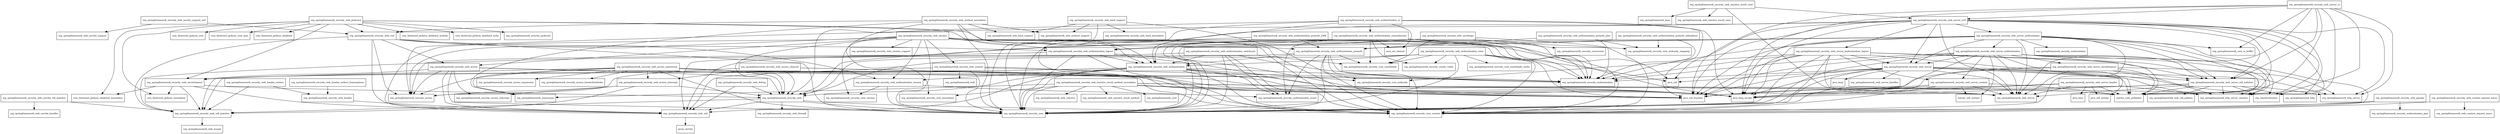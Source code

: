 digraph spring_security_web_5_1_0_M1_package_dependencies {
  node [shape = box, fontsize=10.0];
  org_springframework_security_web -> org_springframework_security_core;
  org_springframework_security_web -> org_springframework_security_core_context;
  org_springframework_security_web -> org_springframework_security_web_firewall;
  org_springframework_security_web -> org_springframework_security_web_util;
  org_springframework_security_web -> org_springframework_security_web_util_matcher;
  org_springframework_security_web_access -> org_springframework_security_access;
  org_springframework_security_web_access -> org_springframework_security_access_intercept;
  org_springframework_security_web_access -> org_springframework_security_authentication;
  org_springframework_security_web_access -> org_springframework_security_core;
  org_springframework_security_web_access -> org_springframework_security_core_context;
  org_springframework_security_web_access -> org_springframework_security_web;
  org_springframework_security_web_access -> org_springframework_security_web_savedrequest;
  org_springframework_security_web_access -> org_springframework_security_web_util;
  org_springframework_security_web_access_channel -> java_lang_invoke;
  org_springframework_security_web_access_channel -> java_util_function;
  org_springframework_security_web_access_channel -> org_springframework_security_access;
  org_springframework_security_web_access_channel -> org_springframework_security_web;
  org_springframework_security_web_access_channel -> org_springframework_security_web_access_intercept;
  org_springframework_security_web_access_expression -> java_lang_invoke;
  org_springframework_security_web_access_expression -> java_util_function;
  org_springframework_security_web_access_expression -> org_springframework_expression;
  org_springframework_security_web_access_expression -> org_springframework_security_access;
  org_springframework_security_web_access_expression -> org_springframework_security_access_expression;
  org_springframework_security_web_access_expression -> org_springframework_security_access_hierarchicalroles;
  org_springframework_security_web_access_expression -> org_springframework_security_authentication;
  org_springframework_security_web_access_expression -> org_springframework_security_core;
  org_springframework_security_web_access_expression -> org_springframework_security_web;
  org_springframework_security_web_access_expression -> org_springframework_security_web_access_intercept;
  org_springframework_security_web_access_expression -> org_springframework_security_web_util_matcher;
  org_springframework_security_web_access_intercept -> org_springframework_security_access;
  org_springframework_security_web_access_intercept -> org_springframework_security_access_intercept;
  org_springframework_security_web_access_intercept -> org_springframework_security_web;
  org_springframework_security_web_access_intercept -> org_springframework_security_web_util_matcher;
  org_springframework_security_web_authentication -> java_lang_invoke;
  org_springframework_security_web_authentication -> java_util_function;
  org_springframework_security_web_authentication -> org_springframework_security_authentication;
  org_springframework_security_web_authentication -> org_springframework_security_authentication_event;
  org_springframework_security_web_authentication -> org_springframework_security_core;
  org_springframework_security_web_authentication -> org_springframework_security_core_authority;
  org_springframework_security_web_authentication -> org_springframework_security_core_context;
  org_springframework_security_web_authentication -> org_springframework_security_web;
  org_springframework_security_web_authentication -> org_springframework_security_web_authentication_session;
  org_springframework_security_web_authentication -> org_springframework_security_web_savedrequest;
  org_springframework_security_web_authentication -> org_springframework_security_web_util;
  org_springframework_security_web_authentication -> org_springframework_security_web_util_matcher;
  org_springframework_security_web_authentication_logout -> java_lang_invoke;
  org_springframework_security_web_authentication_logout -> java_util_function;
  org_springframework_security_web_authentication_logout -> org_springframework_security_core;
  org_springframework_security_web_authentication_logout -> org_springframework_security_core_context;
  org_springframework_security_web_authentication_logout -> org_springframework_security_web_authentication;
  org_springframework_security_web_authentication_logout -> org_springframework_security_web_util;
  org_springframework_security_web_authentication_logout -> org_springframework_security_web_util_matcher;
  org_springframework_security_web_authentication_preauth -> org_springframework_security_authentication;
  org_springframework_security_web_authentication_preauth -> org_springframework_security_authentication_event;
  org_springframework_security_web_authentication_preauth -> org_springframework_security_core;
  org_springframework_security_web_authentication_preauth -> org_springframework_security_core_authority;
  org_springframework_security_web_authentication_preauth -> org_springframework_security_core_context;
  org_springframework_security_web_authentication_preauth -> org_springframework_security_core_userdetails;
  org_springframework_security_web_authentication_preauth -> org_springframework_security_web;
  org_springframework_security_web_authentication_preauth -> org_springframework_security_web_authentication;
  org_springframework_security_web_authentication_preauth_j2ee -> org_springframework_security_authentication;
  org_springframework_security_web_authentication_preauth_j2ee -> org_springframework_security_core_authority_mapping;
  org_springframework_security_web_authentication_preauth_j2ee -> org_springframework_security_web_authentication_preauth;
  org_springframework_security_web_authentication_preauth_websphere -> org_springframework_security_authentication;
  org_springframework_security_web_authentication_preauth_websphere -> org_springframework_security_core_authority_mapping;
  org_springframework_security_web_authentication_preauth_websphere -> org_springframework_security_web_authentication_preauth;
  org_springframework_security_web_authentication_preauth_x509 -> org_springframework_security_authentication;
  org_springframework_security_web_authentication_preauth_x509 -> org_springframework_security_core;
  org_springframework_security_web_authentication_preauth_x509 -> org_springframework_security_web_authentication_preauth;
  org_springframework_security_web_authentication_rememberme -> java_nio_charset;
  org_springframework_security_web_authentication_rememberme -> java_util;
  org_springframework_security_web_authentication_rememberme -> org_springframework_security_authentication;
  org_springframework_security_web_authentication_rememberme -> org_springframework_security_authentication_event;
  org_springframework_security_web_authentication_rememberme -> org_springframework_security_core;
  org_springframework_security_web_authentication_rememberme -> org_springframework_security_core_authority_mapping;
  org_springframework_security_web_authentication_rememberme -> org_springframework_security_core_context;
  org_springframework_security_web_authentication_rememberme -> org_springframework_security_core_userdetails;
  org_springframework_security_web_authentication_rememberme -> org_springframework_security_crypto_codec;
  org_springframework_security_web_authentication_rememberme -> org_springframework_security_web_authentication;
  org_springframework_security_web_authentication_rememberme -> org_springframework_security_web_authentication_logout;
  org_springframework_security_web_authentication_session -> org_springframework_security_authentication_event;
  org_springframework_security_web_authentication_session -> org_springframework_security_core;
  org_springframework_security_web_authentication_session -> org_springframework_security_core_session;
  org_springframework_security_web_authentication_switchuser -> org_springframework_security_authentication;
  org_springframework_security_web_authentication_switchuser -> org_springframework_security_authentication_event;
  org_springframework_security_web_authentication_switchuser -> org_springframework_security_core;
  org_springframework_security_web_authentication_switchuser -> org_springframework_security_core_context;
  org_springframework_security_web_authentication_switchuser -> org_springframework_security_core_userdetails;
  org_springframework_security_web_authentication_switchuser -> org_springframework_security_web_authentication;
  org_springframework_security_web_authentication_switchuser -> org_springframework_security_web_util;
  org_springframework_security_web_authentication_ui -> java_lang_invoke;
  org_springframework_security_web_authentication_ui -> java_nio_charset;
  org_springframework_security_web_authentication_ui -> java_util_function;
  org_springframework_security_web_authentication_ui -> org_springframework_security_core;
  org_springframework_security_web_authentication_ui -> org_springframework_security_web;
  org_springframework_security_web_authentication_ui -> org_springframework_security_web_authentication;
  org_springframework_security_web_authentication_ui -> org_springframework_security_web_authentication_rememberme;
  org_springframework_security_web_authentication_www -> java_util;
  org_springframework_security_web_authentication_www -> org_springframework_security_authentication;
  org_springframework_security_web_authentication_www -> org_springframework_security_core;
  org_springframework_security_web_authentication_www -> org_springframework_security_core_context;
  org_springframework_security_web_authentication_www -> org_springframework_security_core_userdetails;
  org_springframework_security_web_authentication_www -> org_springframework_security_core_userdetails_cache;
  org_springframework_security_web_authentication_www -> org_springframework_security_crypto_codec;
  org_springframework_security_web_authentication_www -> org_springframework_security_web;
  org_springframework_security_web_authentication_www -> org_springframework_security_web_authentication;
  org_springframework_security_web_bind_support -> org_springframework_security_core;
  org_springframework_security_web_bind_support -> org_springframework_security_core_context;
  org_springframework_security_web_bind_support -> org_springframework_security_web_bind_annotation;
  org_springframework_security_web_bind_support -> org_springframework_web_bind_support;
  org_springframework_security_web_bind_support -> org_springframework_web_method_support;
  org_springframework_security_web_context -> org_springframework_security_authentication;
  org_springframework_security_web_context -> org_springframework_security_core;
  org_springframework_security_web_context -> org_springframework_security_core_context;
  org_springframework_security_web_context -> org_springframework_security_web_util;
  org_springframework_security_web_context -> org_springframework_web;
  org_springframework_security_web_context_request_async -> org_springframework_security_core_context;
  org_springframework_security_web_context_request_async -> org_springframework_web_context_request_async;
  org_springframework_security_web_csrf -> org_springframework_security_access;
  org_springframework_security_web_csrf -> org_springframework_security_core;
  org_springframework_security_web_csrf -> org_springframework_security_web_access;
  org_springframework_security_web_csrf -> org_springframework_security_web_authentication_logout;
  org_springframework_security_web_csrf -> org_springframework_security_web_authentication_session;
  org_springframework_security_web_csrf -> org_springframework_security_web_util;
  org_springframework_security_web_csrf -> org_springframework_security_web_util_matcher;
  org_springframework_security_web_debug -> org_springframework_security_web;
  org_springframework_security_web_debug -> org_springframework_security_web_util;
  org_springframework_security_web_header -> org_springframework_security_web_util;
  org_springframework_security_web_header_writers -> org_springframework_security_web_header;
  org_springframework_security_web_header_writers -> org_springframework_security_web_util_matcher;
  org_springframework_security_web_header_writers_frameoptions -> org_springframework_security_web_header;
  org_springframework_security_web_jaasapi -> org_springframework_security_authentication_jaas;
  org_springframework_security_web_jaasapi -> org_springframework_security_core;
  org_springframework_security_web_jaasapi -> org_springframework_security_core_context;
  org_springframework_security_web_jackson2 -> com_fasterxml_jackson_annotation;
  org_springframework_security_web_jackson2 -> com_fasterxml_jackson_core;
  org_springframework_security_web_jackson2 -> com_fasterxml_jackson_core_type;
  org_springframework_security_web_jackson2 -> com_fasterxml_jackson_databind;
  org_springframework_security_web_jackson2 -> com_fasterxml_jackson_databind_annotation;
  org_springframework_security_web_jackson2 -> com_fasterxml_jackson_databind_module;
  org_springframework_security_web_jackson2 -> com_fasterxml_jackson_databind_node;
  org_springframework_security_web_jackson2 -> org_springframework_security_jackson2;
  org_springframework_security_web_jackson2 -> org_springframework_security_web_authentication;
  org_springframework_security_web_jackson2 -> org_springframework_security_web_authentication_preauth;
  org_springframework_security_web_jackson2 -> org_springframework_security_web_csrf;
  org_springframework_security_web_jackson2 -> org_springframework_security_web_savedrequest;
  org_springframework_security_web_method_annotation -> org_springframework_expression;
  org_springframework_security_web_method_annotation -> org_springframework_security_core;
  org_springframework_security_web_method_annotation -> org_springframework_security_core_annotation;
  org_springframework_security_web_method_annotation -> org_springframework_security_core_context;
  org_springframework_security_web_method_annotation -> org_springframework_security_web_csrf;
  org_springframework_security_web_method_annotation -> org_springframework_web_bind_support;
  org_springframework_security_web_method_annotation -> org_springframework_web_method_support;
  org_springframework_security_web_reactive_result_method_annotation -> java_lang_invoke;
  org_springframework_security_web_reactive_result_method_annotation -> java_util_function;
  org_springframework_security_web_reactive_result_method_annotation -> org_reactivestreams;
  org_springframework_security_web_reactive_result_method_annotation -> org_springframework_core;
  org_springframework_security_web_reactive_result_method_annotation -> org_springframework_expression;
  org_springframework_security_web_reactive_result_method_annotation -> org_springframework_security_core;
  org_springframework_security_web_reactive_result_method_annotation -> org_springframework_security_core_annotation;
  org_springframework_security_web_reactive_result_method_annotation -> org_springframework_web_reactive;
  org_springframework_security_web_reactive_result_method_annotation -> org_springframework_web_reactive_result_method;
  org_springframework_security_web_reactive_result_method_annotation -> org_springframework_web_server;
  org_springframework_security_web_reactive_result_method_annotation -> reactor_core_publisher;
  org_springframework_security_web_reactive_result_view -> org_springframework_lang;
  org_springframework_security_web_reactive_result_view -> org_springframework_security_web_server_csrf;
  org_springframework_security_web_reactive_result_view -> org_springframework_web_reactive_result_view;
  org_springframework_security_web_reactive_result_view -> org_springframework_web_server;
  org_springframework_security_web_savedrequest -> com_fasterxml_jackson_annotation;
  org_springframework_security_web_savedrequest -> com_fasterxml_jackson_databind_annotation;
  org_springframework_security_web_savedrequest -> org_springframework_security_web;
  org_springframework_security_web_savedrequest -> org_springframework_security_web_util;
  org_springframework_security_web_savedrequest -> org_springframework_security_web_util_matcher;
  org_springframework_security_web_server -> java_lang;
  org_springframework_security_web_server -> java_lang_invoke;
  org_springframework_security_web_server -> java_util;
  org_springframework_security_web_server -> java_util_function;
  org_springframework_security_web_server -> org_reactivestreams;
  org_springframework_security_web_server -> org_springframework_http_server;
  org_springframework_security_web_server -> org_springframework_http_server_reactive;
  org_springframework_security_web_server -> org_springframework_security_authentication;
  org_springframework_security_web_server -> org_springframework_security_core;
  org_springframework_security_web_server -> org_springframework_security_web_server_util_matcher;
  org_springframework_security_web_server -> org_springframework_web_server;
  org_springframework_security_web_server -> org_springframework_web_server_handler;
  org_springframework_security_web_server -> reactor_core_publisher;
  org_springframework_security_web_server_authentication -> java_lang_invoke;
  org_springframework_security_web_server_authentication -> java_util_function;
  org_springframework_security_web_server_authentication -> java_util_stream;
  org_springframework_security_web_server_authentication -> org_springframework_http_server_reactive;
  org_springframework_security_web_server_authentication -> org_springframework_security_authentication;
  org_springframework_security_web_server_authentication -> org_springframework_security_core;
  org_springframework_security_web_server_authentication -> org_springframework_security_core_context;
  org_springframework_security_web_server_authentication -> org_springframework_security_web_server;
  org_springframework_security_web_server_authentication -> org_springframework_security_web_server_context;
  org_springframework_security_web_server_authentication -> org_springframework_security_web_server_savedrequest;
  org_springframework_security_web_server_authentication -> org_springframework_security_web_server_util_matcher;
  org_springframework_security_web_server_authentication -> org_springframework_web_server;
  org_springframework_security_web_server_authentication -> reactor_core_publisher;
  org_springframework_security_web_server_authentication -> reactor_util_context;
  org_springframework_security_web_server_authentication_logout -> java_lang_invoke;
  org_springframework_security_web_server_authentication_logout -> java_util_function;
  org_springframework_security_web_server_authentication_logout -> org_springframework_http_server_reactive;
  org_springframework_security_web_server_authentication_logout -> org_springframework_security_authentication;
  org_springframework_security_web_server_authentication_logout -> org_springframework_security_core;
  org_springframework_security_web_server_authentication_logout -> org_springframework_security_core_authority;
  org_springframework_security_web_server_authentication_logout -> org_springframework_security_core_context;
  org_springframework_security_web_server_authentication_logout -> org_springframework_security_web_server;
  org_springframework_security_web_server_authentication_logout -> org_springframework_security_web_server_context;
  org_springframework_security_web_server_authentication_logout -> org_springframework_security_web_server_util_matcher;
  org_springframework_security_web_server_authentication_logout -> org_springframework_web_server;
  org_springframework_security_web_server_authentication_logout -> reactor_core_publisher;
  org_springframework_security_web_server_authorization -> java_lang_invoke;
  org_springframework_security_web_server_authorization -> java_util_function;
  org_springframework_security_web_server_authorization -> org_reactivestreams;
  org_springframework_security_web_server_authorization -> org_springframework_core_io_buffer;
  org_springframework_security_web_server_authorization -> org_springframework_http_server_reactive;
  org_springframework_security_web_server_authorization -> org_springframework_security_access;
  org_springframework_security_web_server_authorization -> org_springframework_security_authentication;
  org_springframework_security_web_server_authorization -> org_springframework_security_authorization;
  org_springframework_security_web_server_authorization -> org_springframework_security_core;
  org_springframework_security_web_server_authorization -> org_springframework_security_core_context;
  org_springframework_security_web_server_authorization -> org_springframework_security_web_server;
  org_springframework_security_web_server_authorization -> org_springframework_security_web_server_authentication;
  org_springframework_security_web_server_authorization -> org_springframework_security_web_server_util_matcher;
  org_springframework_security_web_server_authorization -> org_springframework_web_server;
  org_springframework_security_web_server_authorization -> reactor_core_publisher;
  org_springframework_security_web_server_context -> java_lang_invoke;
  org_springframework_security_web_server_context -> java_util_function;
  org_springframework_security_web_server_context -> org_springframework_security_core;
  org_springframework_security_web_server_context -> org_springframework_security_core_context;
  org_springframework_security_web_server_context -> org_springframework_web_server;
  org_springframework_security_web_server_context -> reactor_core_publisher;
  org_springframework_security_web_server_context -> reactor_util_context;
  org_springframework_security_web_server_csrf -> java_lang_invoke;
  org_springframework_security_web_server_csrf -> java_util;
  org_springframework_security_web_server_csrf -> java_util_function;
  org_springframework_security_web_server_csrf -> org_reactivestreams;
  org_springframework_security_web_server_csrf -> org_springframework_http;
  org_springframework_security_web_server_csrf -> org_springframework_http_server;
  org_springframework_security_web_server_csrf -> org_springframework_http_server_reactive;
  org_springframework_security_web_server_csrf -> org_springframework_security_access;
  org_springframework_security_web_server_csrf -> org_springframework_security_core;
  org_springframework_security_web_server_csrf -> org_springframework_security_web_server;
  org_springframework_security_web_server_csrf -> org_springframework_security_web_server_authentication_logout;
  org_springframework_security_web_server_csrf -> org_springframework_security_web_server_authorization;
  org_springframework_security_web_server_csrf -> org_springframework_security_web_server_util_matcher;
  org_springframework_security_web_server_csrf -> org_springframework_web_server;
  org_springframework_security_web_server_csrf -> reactor_core_publisher;
  org_springframework_security_web_server_header -> java_lang_invoke;
  org_springframework_security_web_server_header -> java_time;
  org_springframework_security_web_server_header -> java_util_function;
  org_springframework_security_web_server_header -> java_util_stream;
  org_springframework_security_web_server_header -> org_springframework_http_server_reactive;
  org_springframework_security_web_server_header -> org_springframework_web_server;
  org_springframework_security_web_server_header -> reactor_core_publisher;
  org_springframework_security_web_server_savedrequest -> java_lang_invoke;
  org_springframework_security_web_server_savedrequest -> java_util_function;
  org_springframework_security_web_server_savedrequest -> org_springframework_http_server;
  org_springframework_security_web_server_savedrequest -> org_springframework_http_server_reactive;
  org_springframework_security_web_server_savedrequest -> org_springframework_security_web_server_util_matcher;
  org_springframework_security_web_server_savedrequest -> org_springframework_web_server;
  org_springframework_security_web_server_savedrequest -> reactor_core_publisher;
  org_springframework_security_web_server_ui -> java_lang_invoke;
  org_springframework_security_web_server_ui -> java_util_function;
  org_springframework_security_web_server_ui -> org_reactivestreams;
  org_springframework_security_web_server_ui -> org_springframework_core_io_buffer;
  org_springframework_security_web_server_ui -> org_springframework_http_server;
  org_springframework_security_web_server_ui -> org_springframework_http_server_reactive;
  org_springframework_security_web_server_ui -> org_springframework_security_web_server_csrf;
  org_springframework_security_web_server_ui -> org_springframework_security_web_server_util_matcher;
  org_springframework_security_web_server_ui -> org_springframework_web_server;
  org_springframework_security_web_server_ui -> reactor_core_publisher;
  org_springframework_security_web_server_util_matcher -> java_lang_invoke;
  org_springframework_security_web_server_util_matcher -> java_util_function;
  org_springframework_security_web_server_util_matcher -> org_reactivestreams;
  org_springframework_security_web_server_util_matcher -> org_springframework_http;
  org_springframework_security_web_server_util_matcher -> org_springframework_http_server;
  org_springframework_security_web_server_util_matcher -> org_springframework_http_server_reactive;
  org_springframework_security_web_server_util_matcher -> org_springframework_web_server;
  org_springframework_security_web_server_util_matcher -> org_springframework_web_util_pattern;
  org_springframework_security_web_server_util_matcher -> reactor_core_publisher;
  org_springframework_security_web_servlet_support_csrf -> org_springframework_security_web_csrf;
  org_springframework_security_web_servlet_support_csrf -> org_springframework_web_servlet_support;
  org_springframework_security_web_servlet_util_matcher -> org_springframework_security_web_util_matcher;
  org_springframework_security_web_servlet_util_matcher -> org_springframework_web_servlet_handler;
  org_springframework_security_web_servletapi -> org_springframework_security_authentication;
  org_springframework_security_web_servletapi -> org_springframework_security_concurrent;
  org_springframework_security_web_servletapi -> org_springframework_security_core;
  org_springframework_security_web_servletapi -> org_springframework_security_core_context;
  org_springframework_security_web_servletapi -> org_springframework_security_core_userdetails;
  org_springframework_security_web_servletapi -> org_springframework_security_web;
  org_springframework_security_web_servletapi -> org_springframework_security_web_authentication_logout;
  org_springframework_security_web_session -> java_lang_invoke;
  org_springframework_security_web_session -> java_util_function;
  org_springframework_security_web_session -> org_springframework_security_access;
  org_springframework_security_web_session -> org_springframework_security_authentication;
  org_springframework_security_web_session -> org_springframework_security_core;
  org_springframework_security_web_session -> org_springframework_security_core_context;
  org_springframework_security_web_session -> org_springframework_security_core_session;
  org_springframework_security_web_session -> org_springframework_security_web;
  org_springframework_security_web_session -> org_springframework_security_web_access;
  org_springframework_security_web_session -> org_springframework_security_web_authentication;
  org_springframework_security_web_session -> org_springframework_security_web_authentication_logout;
  org_springframework_security_web_session -> org_springframework_security_web_authentication_session;
  org_springframework_security_web_session -> org_springframework_security_web_context;
  org_springframework_security_web_session -> org_springframework_security_web_context_support;
  org_springframework_security_web_session -> org_springframework_security_web_util;
  org_springframework_security_web_util -> javax_servlet;
  org_springframework_security_web_util_matcher -> org_springframework_web_accept;
}
